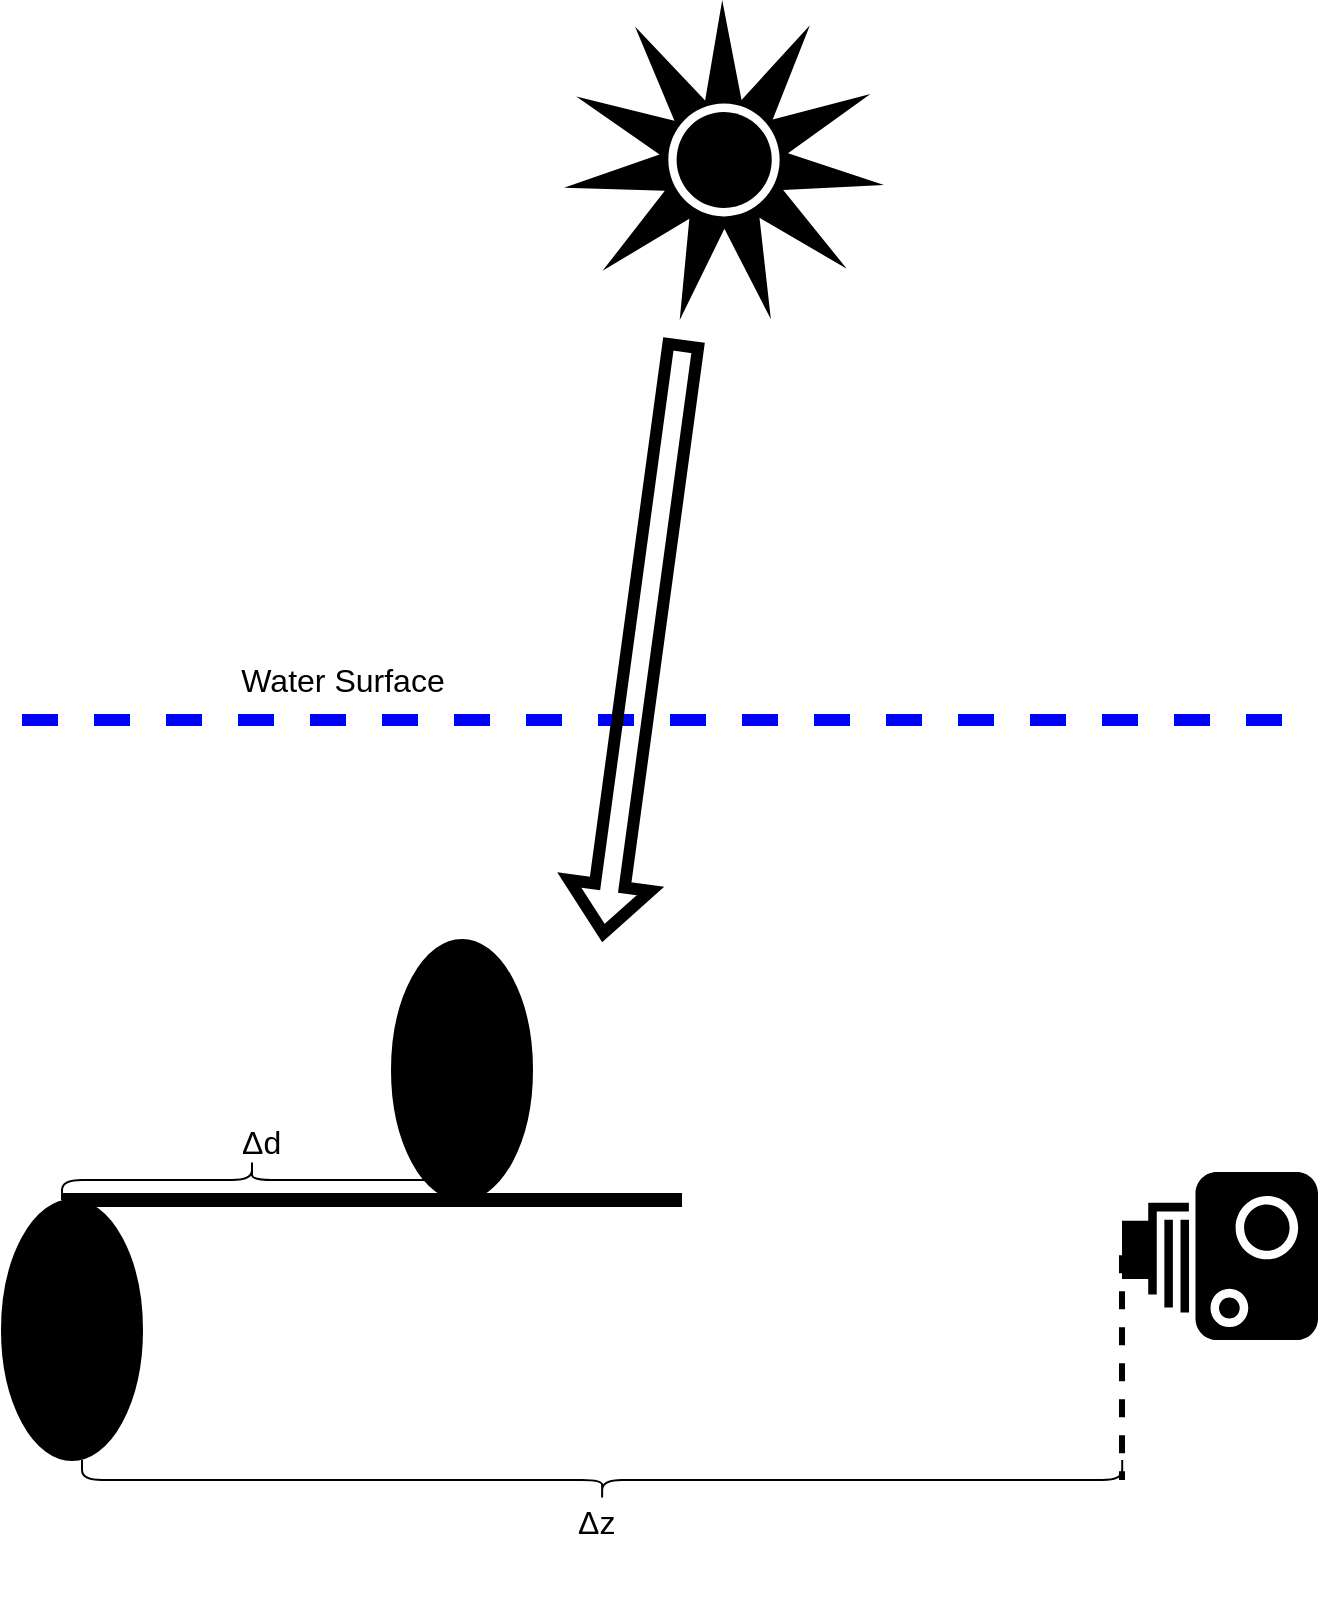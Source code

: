 <mxfile version="20.4.0" type="device"><diagram id="Ect9hUOo76AR6xFeidzp" name="Page-1"><mxGraphModel dx="1158" dy="1435" grid="1" gridSize="10" guides="1" tooltips="1" connect="1" arrows="1" fold="1" page="1" pageScale="1" pageWidth="827" pageHeight="1169" math="0" shadow="0"><root><mxCell id="0"/><mxCell id="1" parent="0"/><mxCell id="Myysj3SkNhkPMmiPacBF-2" value="" style="ellipse;whiteSpace=wrap;html=1;fillColor=#000000;rotation=90;" parent="1" vertex="1"><mxGeometry x="30" y="890" width="130" height="70" as="geometry"/></mxCell><mxCell id="Myysj3SkNhkPMmiPacBF-8" value="" style="endArrow=none;dashed=1;html=1;rounded=0;strokeWidth=6;strokeColor=#0000FF;" parent="1" edge="1"><mxGeometry width="50" height="50" relative="1" as="geometry"><mxPoint x="70" y="620" as="sourcePoint"/><mxPoint x="710" y="620" as="targetPoint"/></mxGeometry></mxCell><mxCell id="Myysj3SkNhkPMmiPacBF-9" value="&lt;font style=&quot;font-size: 16px&quot;&gt;Water Surface&lt;/font&gt;" style="edgeLabel;html=1;align=center;verticalAlign=middle;resizable=0;points=[];" parent="Myysj3SkNhkPMmiPacBF-8" vertex="1" connectable="0"><mxGeometry x="0.303" y="1" relative="1" as="geometry"><mxPoint x="-257" y="-19" as="offset"/></mxGeometry></mxCell><mxCell id="Myysj3SkNhkPMmiPacBF-10" value="" style="shape=curlyBracket;whiteSpace=wrap;html=1;rounded=1;flipH=1;fillColor=#000000;rotation=90;" parent="1" vertex="1"><mxGeometry x="350.06" y="739.96" width="20" height="520.1" as="geometry"/></mxCell><mxCell id="Myysj3SkNhkPMmiPacBF-11" value="&lt;p class=&quot;MsoNormal&quot;&gt;&lt;span lang=&quot;EN-US&quot;&gt;&lt;font style=&quot;font-size: 16px&quot;&gt;Δz&lt;/font&gt;&lt;/span&gt;&lt;/p&gt;" style="text;html=1;strokeColor=none;fillColor=none;spacing=5;spacingTop=-20;whiteSpace=wrap;overflow=hidden;rounded=0;labelBackgroundColor=none;" parent="1" vertex="1"><mxGeometry x="343" y="1010" width="71" height="50" as="geometry"/></mxCell><mxCell id="Myysj3SkNhkPMmiPacBF-12" value="" style="shape=mxgraph.signs.tech.camera_1;html=1;pointerEvents=1;fillColor=#000000;strokeColor=none;verticalLabelPosition=bottom;verticalAlign=top;align=center;rotation=-180;" parent="1" vertex="1"><mxGeometry x="620" y="846" width="98" height="84" as="geometry"/></mxCell><mxCell id="Myysj3SkNhkPMmiPacBF-17" value="" style="shape=flexArrow;endArrow=classic;html=1;rounded=0;fontSize=16;strokeColor=#000000;strokeWidth=6;movable=1;resizable=1;rotatable=1;deletable=1;editable=1;connectable=1;exitX=0.5;exitY=0;exitDx=0;exitDy=0;" parent="1" edge="1"><mxGeometry width="50" height="50" relative="1" as="geometry"><mxPoint x="401.004" y="429.999" as="sourcePoint"/><mxPoint x="360.3" y="729.49" as="targetPoint"/></mxGeometry></mxCell><mxCell id="U3Mg7ohIs3sOgn8s7Sbm-1" value="" style="shape=mxgraph.signs.nature.sun_2;html=1;pointerEvents=1;fillColor=#000000;strokeColor=none;verticalLabelPosition=bottom;verticalAlign=top;align=center;strokeWidth=3;fontSize=20;" vertex="1" parent="1"><mxGeometry x="341" y="260" width="160" height="160" as="geometry"/></mxCell><mxCell id="U3Mg7ohIs3sOgn8s7Sbm-2" value="" style="ellipse;whiteSpace=wrap;html=1;fillColor=#000000;rotation=90;" vertex="1" parent="1"><mxGeometry x="225" y="760" width="130" height="70" as="geometry"/></mxCell><mxCell id="U3Mg7ohIs3sOgn8s7Sbm-3" value="" style="endArrow=none;html=1;rounded=0;fontSize=20;strokeWidth=7;" edge="1" parent="1"><mxGeometry width="50" height="50" relative="1" as="geometry"><mxPoint x="90" y="860" as="sourcePoint"/><mxPoint x="400" y="860" as="targetPoint"/></mxGeometry></mxCell><mxCell id="U3Mg7ohIs3sOgn8s7Sbm-4" value="" style="shape=curlyBracket;whiteSpace=wrap;html=1;rounded=1;flipH=1;fillColor=#000000;rotation=-90;" vertex="1" parent="1"><mxGeometry x="175" y="755" width="20" height="190" as="geometry"/></mxCell><mxCell id="U3Mg7ohIs3sOgn8s7Sbm-5" value="&lt;p class=&quot;MsoNormal&quot;&gt;&lt;span lang=&quot;EN-US&quot;&gt;&lt;font style=&quot;font-size: 16px&quot;&gt;Δd&lt;/font&gt;&lt;/span&gt;&lt;/p&gt;" style="text;html=1;strokeColor=none;fillColor=none;spacing=5;spacingTop=-20;whiteSpace=wrap;overflow=hidden;rounded=0;labelBackgroundColor=none;" vertex="1" parent="1"><mxGeometry x="175" y="820" width="71" height="50" as="geometry"/></mxCell><mxCell id="U3Mg7ohIs3sOgn8s7Sbm-6" value="" style="endArrow=none;html=1;rounded=0;fontSize=20;strokeWidth=3;dashed=1;endSize=2;" edge="1" parent="1"><mxGeometry width="50" height="50" relative="1" as="geometry"><mxPoint x="620.0" y="887.58" as="sourcePoint"/><mxPoint x="620" y="1000" as="targetPoint"/></mxGeometry></mxCell></root></mxGraphModel></diagram></mxfile>